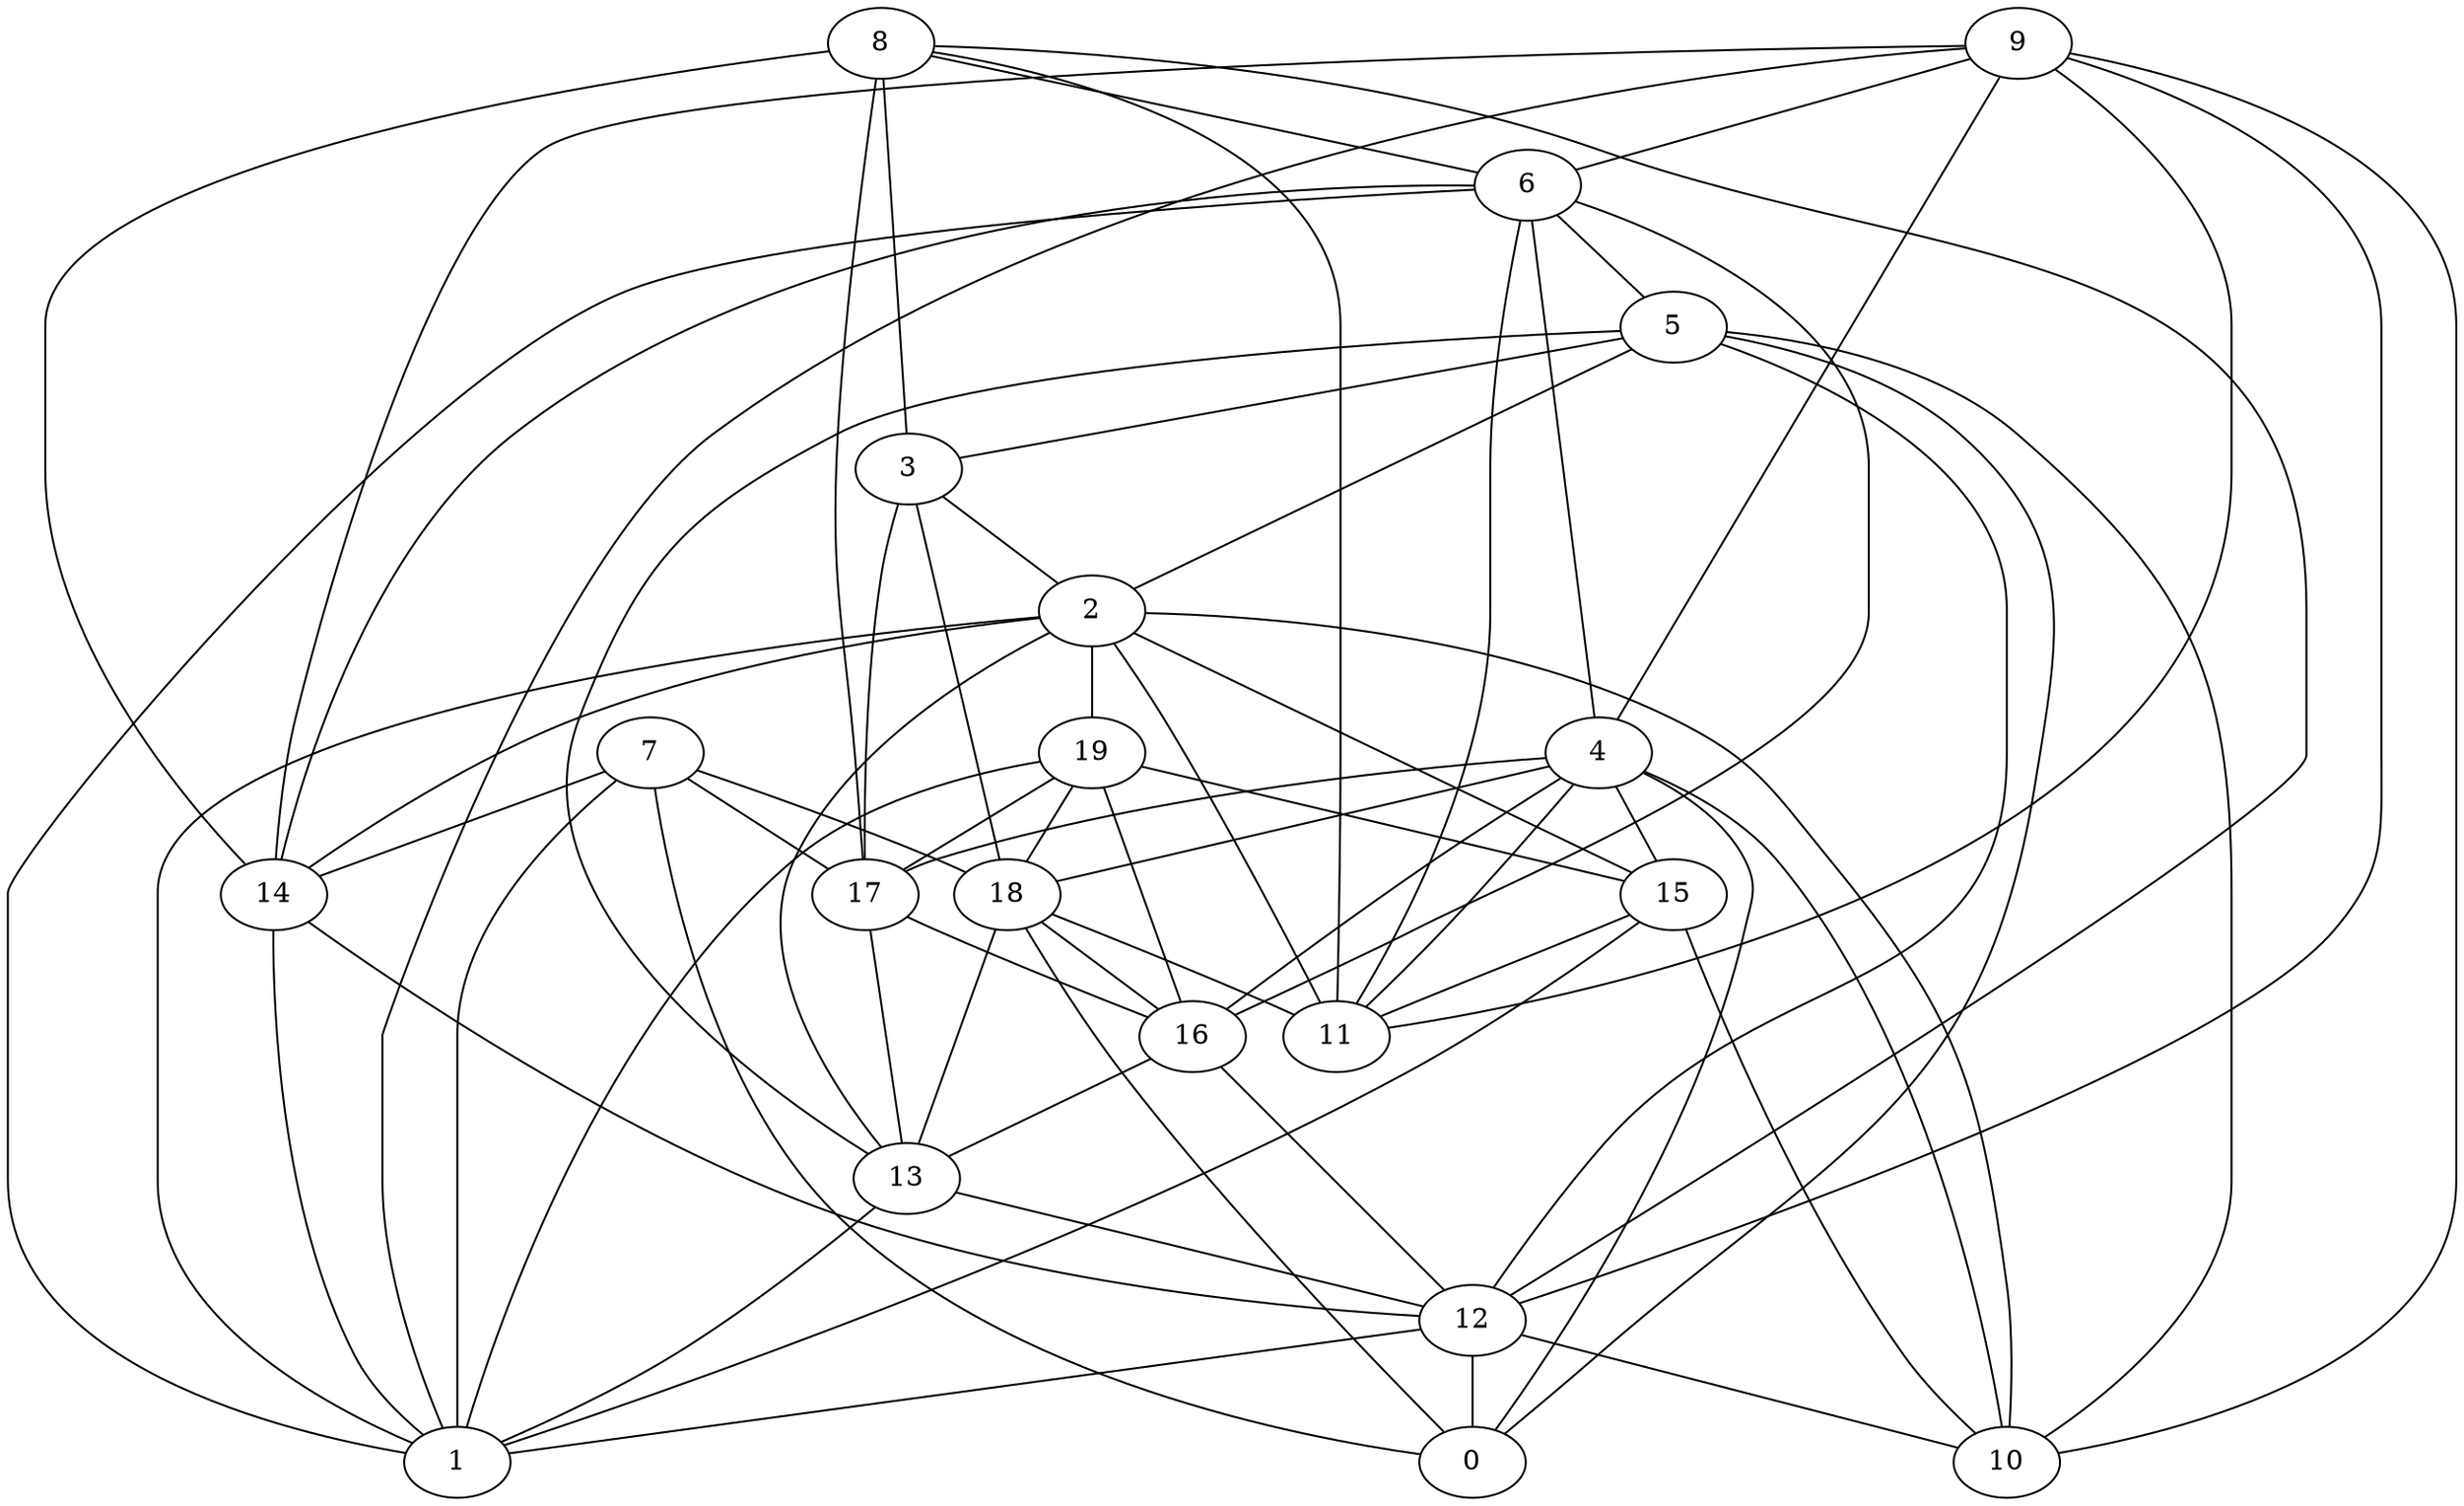 digraph GG_graph {

subgraph G_graph {
edge [color = black]
"9" -> "4" [dir = none]
"9" -> "10" [dir = none]
"9" -> "6" [dir = none]
"9" -> "12" [dir = none]
"9" -> "11" [dir = none]
"18" -> "16" [dir = none]
"18" -> "0" [dir = none]
"7" -> "14" [dir = none]
"7" -> "18" [dir = none]
"7" -> "0" [dir = none]
"17" -> "16" [dir = none]
"8" -> "17" [dir = none]
"8" -> "6" [dir = none]
"4" -> "17" [dir = none]
"4" -> "18" [dir = none]
"4" -> "16" [dir = none]
"6" -> "5" [dir = none]
"6" -> "4" [dir = none]
"6" -> "14" [dir = none]
"19" -> "16" [dir = none]
"19" -> "18" [dir = none]
"19" -> "1" [dir = none]
"19" -> "15" [dir = none]
"2" -> "19" [dir = none]
"2" -> "10" [dir = none]
"15" -> "10" [dir = none]
"15" -> "11" [dir = none]
"15" -> "1" [dir = none]
"13" -> "1" [dir = none]
"13" -> "12" [dir = none]
"12" -> "1" [dir = none]
"16" -> "12" [dir = none]
"3" -> "2" [dir = none]
"5" -> "2" [dir = none]
"5" -> "12" [dir = none]
"5" -> "0" [dir = none]
"5" -> "10" [dir = none]
"5" -> "3" [dir = none]
"18" -> "11" [dir = none]
"2" -> "11" [dir = none]
"8" -> "12" [dir = none]
"9" -> "14" [dir = none]
"4" -> "0" [dir = none]
"8" -> "14" [dir = none]
"19" -> "17" [dir = none]
"6" -> "11" [dir = none]
"9" -> "1" [dir = none]
"16" -> "13" [dir = none]
"2" -> "14" [dir = none]
"14" -> "12" [dir = none]
"12" -> "10" [dir = none]
"6" -> "16" [dir = none]
"7" -> "17" [dir = none]
"12" -> "0" [dir = none]
"5" -> "13" [dir = none]
"2" -> "1" [dir = none]
"8" -> "11" [dir = none]
"2" -> "15" [dir = none]
"8" -> "3" [dir = none]
"4" -> "15" [dir = none]
"4" -> "10" [dir = none]
"3" -> "18" [dir = none]
"17" -> "13" [dir = none]
"2" -> "13" [dir = none]
"4" -> "11" [dir = none]
"18" -> "13" [dir = none]
"7" -> "1" [dir = none]
"3" -> "17" [dir = none]
"6" -> "1" [dir = none]
"14" -> "1" [dir = none]
}

}
